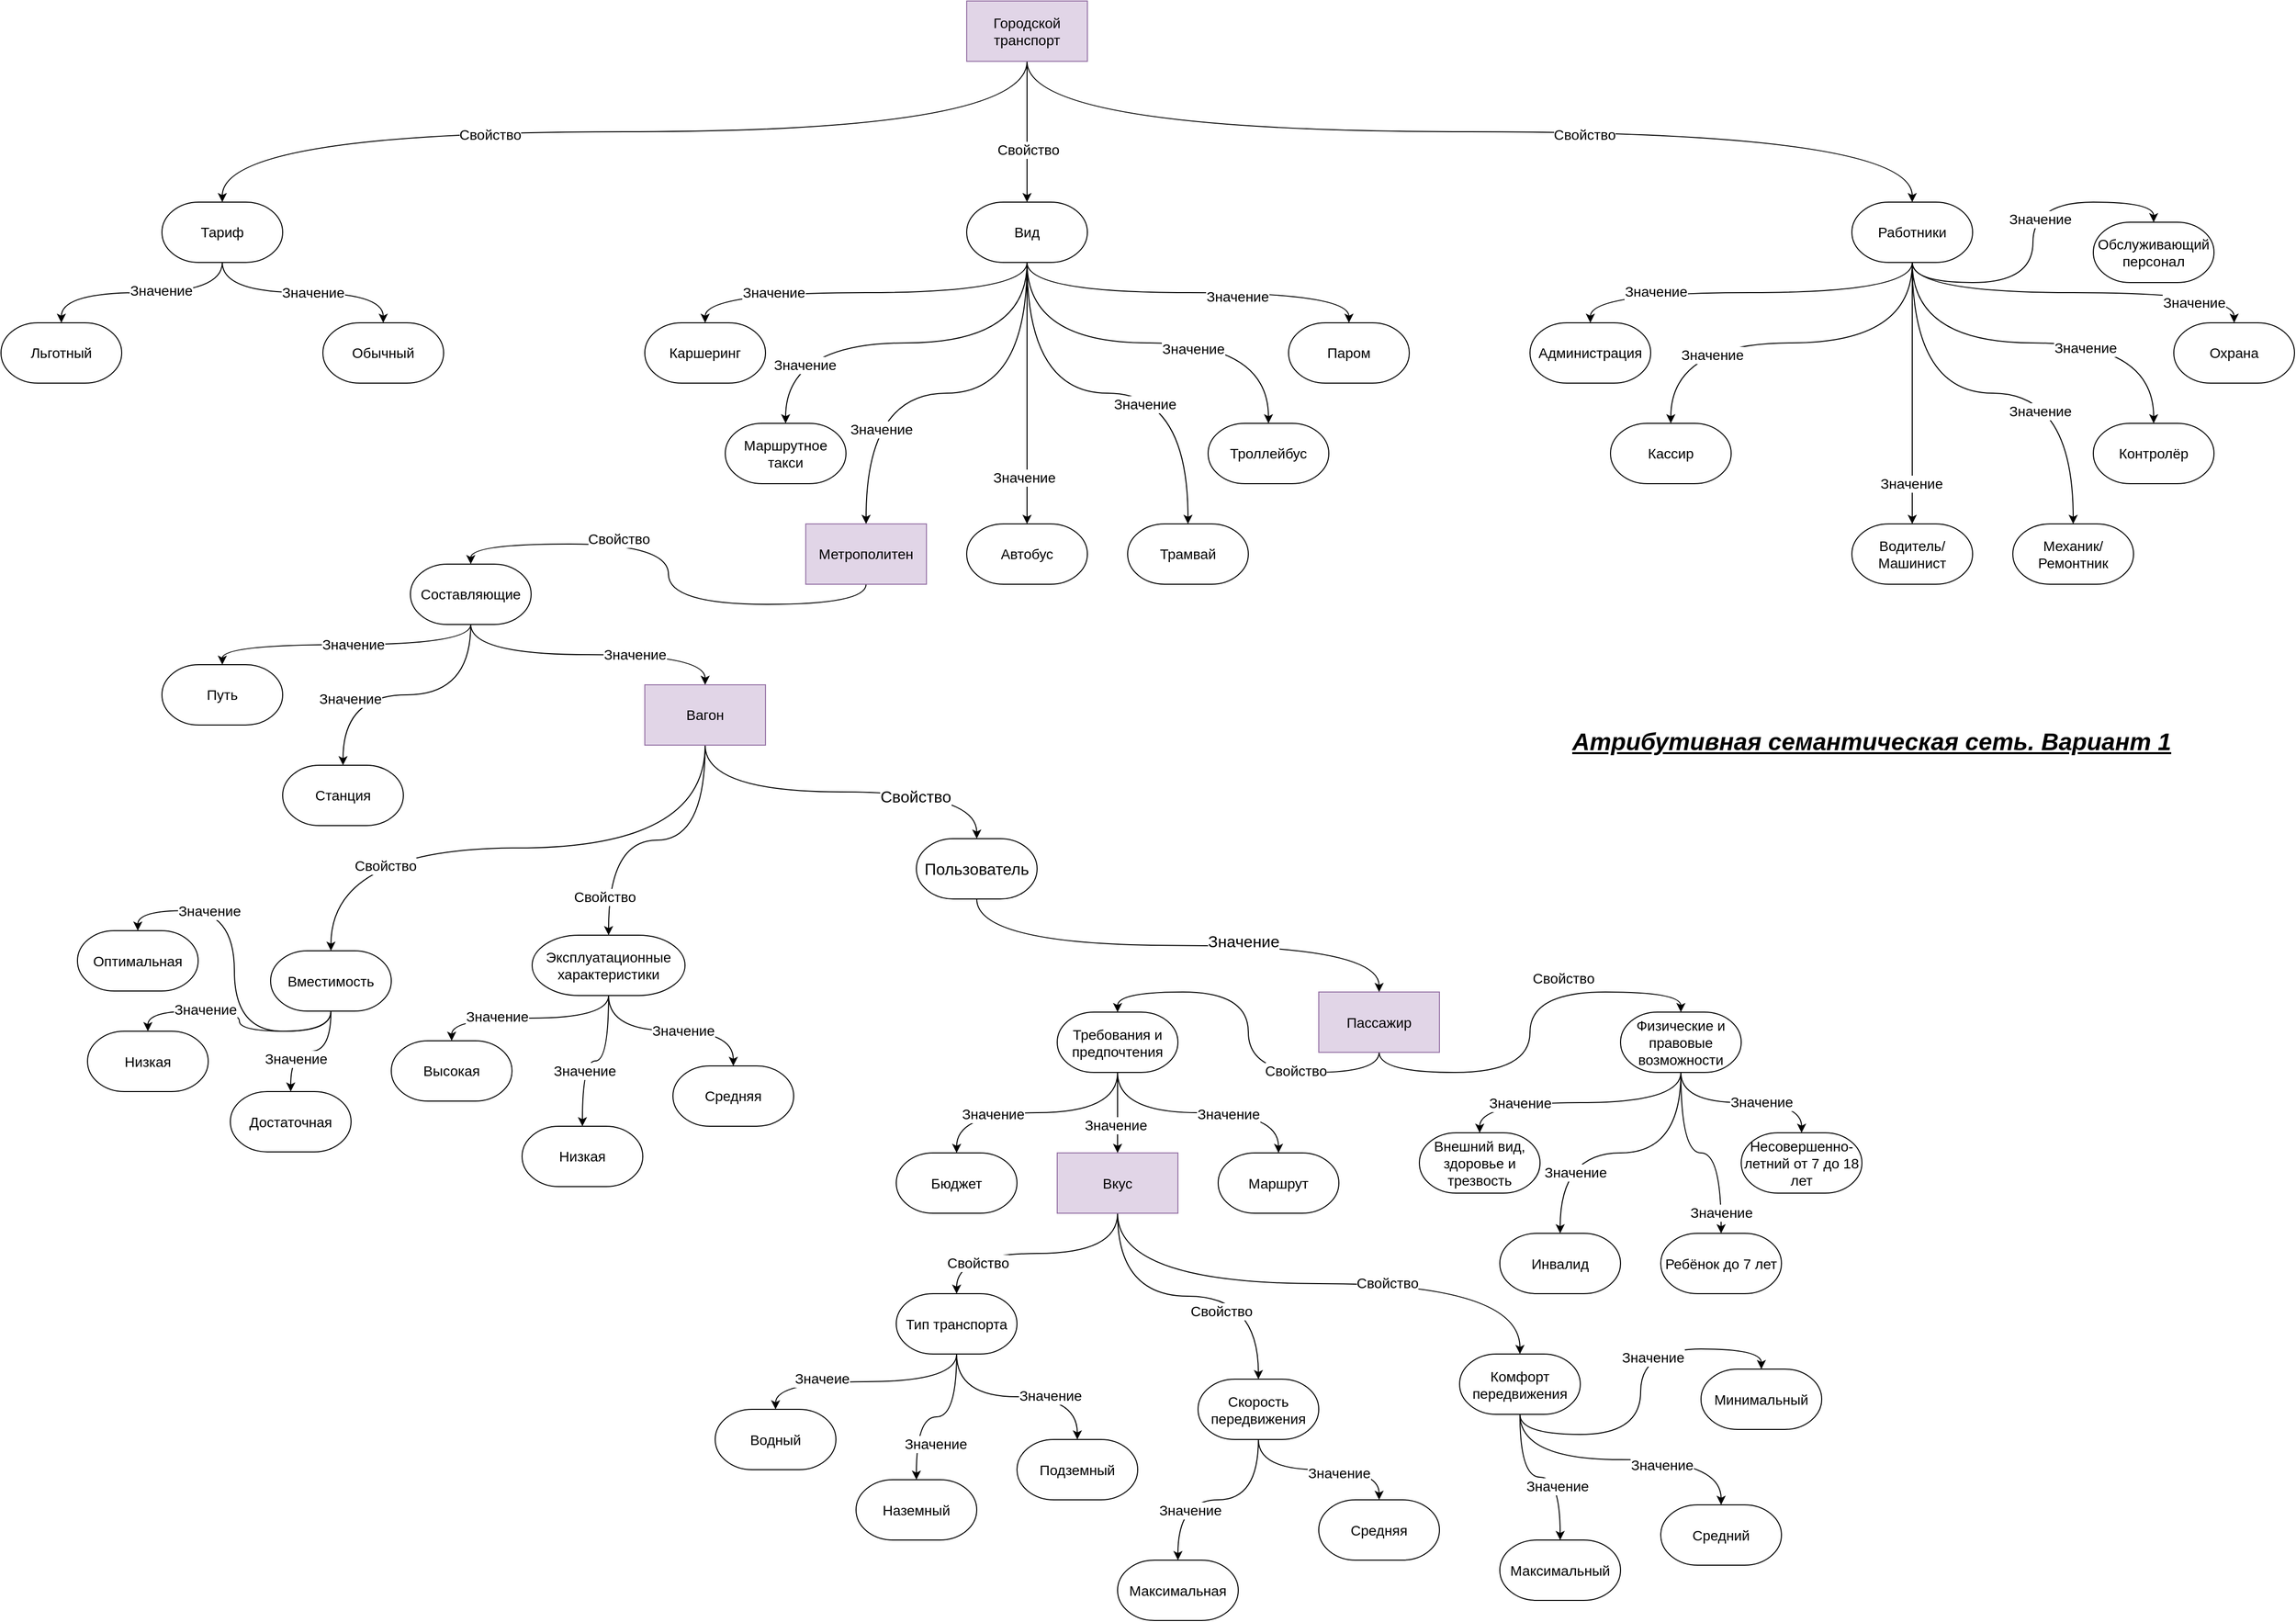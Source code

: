 <mxfile type="github" version="12.0.2" pages="1"><diagram id="6I7BNMvGfByo7jLeAsBY" name="Page-1"><mxGraphModel grid="1" shadow="0" math="0" pageHeight="1654" pageWidth="2336" pageScale="1" page="1" fold="1" arrows="1" connect="1" tooltips="1" guides="1" gridSize="10" dy="932" dx="1564"><root><mxCell id="0"/><mxCell id="1" parent="0"/><mxCell id="O3VE-VY-5JMfy5LWWvel-14" parent="1" edge="1" source="A4VjPhN4YZc6CyYK420j-1" target="O3VE-VY-5JMfy5LWWvel-6" style="edgeStyle=orthogonalEdgeStyle;curved=1;rounded=0;orthogonalLoop=1;jettySize=auto;html=1;exitX=0.5;exitY=1;exitDx=0;exitDy=0;entryX=0.5;entryY=0;entryDx=0;entryDy=0;entryPerimeter=0;fontSize=14;"><mxGeometry as="geometry" relative="1"/></mxCell><mxCell id="O3VE-VY-5JMfy5LWWvel-15" value="Свойство" parent="O3VE-VY-5JMfy5LWWvel-14" style="text;html=1;resizable=0;points=[];align=center;verticalAlign=middle;labelBackgroundColor=#ffffff;fontSize=14;" connectable="0" vertex="1"><mxGeometry as="geometry" relative="1" y="3" x="0.286"><mxPoint as="offset"/></mxGeometry></mxCell><mxCell id="O3VE-VY-5JMfy5LWWvel-16" parent="1" edge="1" source="A4VjPhN4YZc6CyYK420j-1" target="O3VE-VY-5JMfy5LWWvel-5" style="edgeStyle=orthogonalEdgeStyle;curved=1;rounded=0;orthogonalLoop=1;jettySize=auto;html=1;exitX=0.5;exitY=1;exitDx=0;exitDy=0;entryX=0.5;entryY=0;entryDx=0;entryDy=0;entryPerimeter=0;fontSize=14;"><mxGeometry as="geometry" relative="1"/></mxCell><mxCell id="O3VE-VY-5JMfy5LWWvel-17" value="Свойство" parent="O3VE-VY-5JMfy5LWWvel-16" style="text;html=1;resizable=0;points=[];align=center;verticalAlign=middle;labelBackgroundColor=#ffffff;fontSize=14;" connectable="0" vertex="1"><mxGeometry as="geometry" relative="1" y="1" x="0.25"><mxPoint as="offset"/></mxGeometry></mxCell><mxCell id="O3VE-VY-5JMfy5LWWvel-18" parent="1" edge="1" source="A4VjPhN4YZc6CyYK420j-1" target="O3VE-VY-5JMfy5LWWvel-4" style="edgeStyle=orthogonalEdgeStyle;curved=1;rounded=0;orthogonalLoop=1;jettySize=auto;html=1;exitX=0.5;exitY=1;exitDx=0;exitDy=0;entryX=0.5;entryY=0;entryDx=0;entryDy=0;entryPerimeter=0;fontSize=14;"><mxGeometry as="geometry" relative="1"/></mxCell><mxCell id="O3VE-VY-5JMfy5LWWvel-19" value="Свойство" parent="O3VE-VY-5JMfy5LWWvel-18" style="text;html=1;resizable=0;points=[];align=center;verticalAlign=middle;labelBackgroundColor=#ffffff;fontSize=14;" connectable="0" vertex="1"><mxGeometry as="geometry" relative="1" y="-3" x="0.224"><mxPoint as="offset"/></mxGeometry></mxCell><mxCell id="A4VjPhN4YZc6CyYK420j-1" value="Городской транспорт" parent="1" style="rounded=0;whiteSpace=wrap;html=1;fillColor=#e1d5e7;strokeColor=#9673a6;fontSize=14;" vertex="1"><mxGeometry as="geometry" y="40" x="960" height="60" width="120"/></mxCell><mxCell id="O3VE-VY-5JMfy5LWWvel-145" parent="1" edge="1" source="A4VjPhN4YZc6CyYK420j-2" target="O3VE-VY-5JMfy5LWWvel-144" style="edgeStyle=orthogonalEdgeStyle;curved=1;rounded=0;orthogonalLoop=1;jettySize=auto;html=1;exitX=0.5;exitY=1;exitDx=0;exitDy=0;entryX=0.5;entryY=0;entryDx=0;entryDy=0;entryPerimeter=0;fontSize=14;"><mxGeometry as="geometry" relative="1"/></mxCell><mxCell id="O3VE-VY-5JMfy5LWWvel-146" value="Свойство" parent="O3VE-VY-5JMfy5LWWvel-145" style="text;html=1;resizable=0;points=[];align=center;verticalAlign=middle;labelBackgroundColor=#ffffff;fontSize=14;" connectable="0" vertex="1"><mxGeometry as="geometry" relative="1" y="-5" x="0.325"><mxPoint as="offset"/></mxGeometry></mxCell><mxCell id="A4VjPhN4YZc6CyYK420j-2" value="Метрополитен" parent="1" style="rounded=0;whiteSpace=wrap;html=1;fillColor=#e1d5e7;strokeColor=#9673a6;fontSize=14;" vertex="1"><mxGeometry as="geometry" y="560" x="800" height="60" width="120"/></mxCell><mxCell id="O3VE-VY-5JMfy5LWWvel-140" parent="1" edge="1" source="A4VjPhN4YZc6CyYK420j-3" target="O3VE-VY-5JMfy5LWWvel-72" style="edgeStyle=orthogonalEdgeStyle;curved=1;rounded=0;orthogonalLoop=1;jettySize=auto;html=1;exitX=0.5;exitY=1;exitDx=0;exitDy=0;entryX=0.5;entryY=0;entryDx=0;entryDy=0;entryPerimeter=0;fontSize=14;"><mxGeometry as="geometry" relative="1"/></mxCell><mxCell id="O3VE-VY-5JMfy5LWWvel-149" value="Свойство" parent="O3VE-VY-5JMfy5LWWvel-140" style="text;html=1;resizable=0;points=[];align=center;verticalAlign=middle;labelBackgroundColor=#ffffff;fontSize=14;" connectable="0" vertex="1"><mxGeometry as="geometry" relative="1" y="17" x="0.464"><mxPoint as="offset" x="1"/></mxGeometry></mxCell><mxCell id="O3VE-VY-5JMfy5LWWvel-141" parent="1" edge="1" source="A4VjPhN4YZc6CyYK420j-3" target="O3VE-VY-5JMfy5LWWvel-71" style="edgeStyle=orthogonalEdgeStyle;curved=1;rounded=0;orthogonalLoop=1;jettySize=auto;html=1;exitX=0.5;exitY=1;exitDx=0;exitDy=0;entryX=0.5;entryY=0;entryDx=0;entryDy=0;entryPerimeter=0;fontSize=14;"><mxGeometry as="geometry" relative="1"/></mxCell><mxCell id="O3VE-VY-5JMfy5LWWvel-150" value="Свойство" parent="O3VE-VY-5JMfy5LWWvel-141" style="text;html=1;resizable=0;points=[];align=center;verticalAlign=middle;labelBackgroundColor=#ffffff;fontSize=14;" connectable="0" vertex="1"><mxGeometry as="geometry" relative="1" y="-3" x="0.326"><mxPoint as="offset" y="59" x="-6"/></mxGeometry></mxCell><mxCell id="m_RwvUVUJZkVztMsxAxK-3" parent="1" edge="1" source="A4VjPhN4YZc6CyYK420j-3" target="m_RwvUVUJZkVztMsxAxK-1" style="edgeStyle=orthogonalEdgeStyle;curved=1;rounded=0;orthogonalLoop=1;jettySize=auto;html=1;exitX=0.5;exitY=1;exitDx=0;exitDy=0;entryX=0.5;entryY=0;entryDx=0;entryDy=0;entryPerimeter=0;"><mxGeometry as="geometry" relative="1"/></mxCell><mxCell id="m_RwvUVUJZkVztMsxAxK-4" value="Свойство" parent="m_RwvUVUJZkVztMsxAxK-3" style="text;html=1;resizable=0;points=[];align=center;verticalAlign=middle;labelBackgroundColor=#ffffff;fontSize=16;" connectable="0" vertex="1"><mxGeometry as="geometry" relative="1" y="-4" x="0.407"><mxPoint as="offset"/></mxGeometry></mxCell><mxCell id="A4VjPhN4YZc6CyYK420j-3" value="Вагон" parent="1" style="rounded=0;whiteSpace=wrap;html=1;fillColor=#e1d5e7;strokeColor=#9673a6;fontSize=14;" vertex="1"><mxGeometry as="geometry" y="720" x="640" height="60" width="120"/></mxCell><mxCell id="O3VE-VY-5JMfy5LWWvel-75" parent="1" edge="1" source="A4VjPhN4YZc6CyYK420j-4" target="O3VE-VY-5JMfy5LWWvel-73" style="edgeStyle=orthogonalEdgeStyle;curved=1;rounded=0;orthogonalLoop=1;jettySize=auto;html=1;exitX=0.5;exitY=1;exitDx=0;exitDy=0;entryX=0.5;entryY=0;entryDx=0;entryDy=0;entryPerimeter=0;fontSize=14;"><mxGeometry as="geometry" relative="1"/></mxCell><mxCell id="O3VE-VY-5JMfy5LWWvel-79" value="Свойство" parent="O3VE-VY-5JMfy5LWWvel-75" style="text;html=1;resizable=0;points=[];align=center;verticalAlign=middle;labelBackgroundColor=#ffffff;fontSize=14;" connectable="0" vertex="1"><mxGeometry as="geometry" relative="1" y="7" x="0.3"><mxPoint as="offset" y="-7" x="10"/></mxGeometry></mxCell><mxCell id="O3VE-VY-5JMfy5LWWvel-77" parent="1" edge="1" source="A4VjPhN4YZc6CyYK420j-4" target="O3VE-VY-5JMfy5LWWvel-69" style="edgeStyle=orthogonalEdgeStyle;curved=1;rounded=0;orthogonalLoop=1;jettySize=auto;html=1;exitX=0.5;exitY=1;exitDx=0;exitDy=0;entryX=0.5;entryY=0;entryDx=0;entryDy=0;entryPerimeter=0;fontSize=14;"><mxGeometry as="geometry" relative="1"/></mxCell><mxCell id="O3VE-VY-5JMfy5LWWvel-80" value="Свойство" parent="O3VE-VY-5JMfy5LWWvel-77" style="text;html=1;resizable=0;points=[];align=center;verticalAlign=middle;labelBackgroundColor=#ffffff;fontSize=14;" connectable="0" vertex="1"><mxGeometry as="geometry" relative="1" y="-1" x="-0.267"><mxPoint as="offset" y="-1" x="36"/></mxGeometry></mxCell><mxCell id="A4VjPhN4YZc6CyYK420j-4" value="Пассажир" parent="1" style="rounded=0;whiteSpace=wrap;html=1;fillColor=#e1d5e7;strokeColor=#9673a6;fontSize=14;" vertex="1"><mxGeometry as="geometry" y="1025.5" x="1310" height="60" width="120"/></mxCell><mxCell id="O3VE-VY-5JMfy5LWWvel-113" parent="1" edge="1" source="A4VjPhN4YZc6CyYK420j-5" target="O3VE-VY-5JMfy5LWWvel-105" style="edgeStyle=orthogonalEdgeStyle;curved=1;rounded=0;orthogonalLoop=1;jettySize=auto;html=1;exitX=0.5;exitY=1;exitDx=0;exitDy=0;entryX=0.5;entryY=0;entryDx=0;entryDy=0;entryPerimeter=0;fontSize=14;"><mxGeometry as="geometry" relative="1"/></mxCell><mxCell id="O3VE-VY-5JMfy5LWWvel-131" value="Свойство" parent="O3VE-VY-5JMfy5LWWvel-113" style="text;html=1;resizable=0;points=[];align=center;verticalAlign=middle;labelBackgroundColor=#ffffff;fontSize=14;" connectable="0" vertex="1"><mxGeometry as="geometry" relative="1" y="-15" x="0.224"><mxPoint as="offset" x="-1"/></mxGeometry></mxCell><mxCell id="O3VE-VY-5JMfy5LWWvel-114" parent="1" edge="1" source="A4VjPhN4YZc6CyYK420j-5" target="O3VE-VY-5JMfy5LWWvel-103" style="edgeStyle=orthogonalEdgeStyle;curved=1;rounded=0;orthogonalLoop=1;jettySize=auto;html=1;exitX=0.5;exitY=1;exitDx=0;exitDy=0;entryX=0.5;entryY=0;entryDx=0;entryDy=0;entryPerimeter=0;fontSize=14;"><mxGeometry as="geometry" relative="1"/></mxCell><mxCell id="O3VE-VY-5JMfy5LWWvel-133" value="Свойство" parent="O3VE-VY-5JMfy5LWWvel-114" style="text;html=1;resizable=0;points=[];align=center;verticalAlign=middle;labelBackgroundColor=#ffffff;fontSize=14;" connectable="0" vertex="1"><mxGeometry as="geometry" relative="1" y="9" x="0.489"><mxPoint as="offset" x="-1"/></mxGeometry></mxCell><mxCell id="O3VE-VY-5JMfy5LWWvel-115" parent="1" edge="1" source="A4VjPhN4YZc6CyYK420j-5" target="O3VE-VY-5JMfy5LWWvel-106" style="edgeStyle=orthogonalEdgeStyle;curved=1;rounded=0;orthogonalLoop=1;jettySize=auto;html=1;exitX=0.5;exitY=1;exitDx=0;exitDy=0;entryX=0.5;entryY=0;entryDx=0;entryDy=0;entryPerimeter=0;fontSize=14;"><mxGeometry as="geometry" relative="1"/></mxCell><mxCell id="O3VE-VY-5JMfy5LWWvel-132" value="Свойство" parent="O3VE-VY-5JMfy5LWWvel-115" style="text;html=1;resizable=0;points=[];align=center;verticalAlign=middle;labelBackgroundColor=#ffffff;fontSize=14;" connectable="0" vertex="1"><mxGeometry as="geometry" relative="1" y="1" x="0.248"><mxPoint as="offset" x="1"/></mxGeometry></mxCell><mxCell id="A4VjPhN4YZc6CyYK420j-5" value="Вкус" parent="1" style="rounded=0;whiteSpace=wrap;html=1;fillColor=#e1d5e7;strokeColor=#9673a6;fontSize=14;" vertex="1"><mxGeometry as="geometry" y="1185.5" x="1050" height="60" width="120"/></mxCell><mxCell id="vDnZIX4tLPd5BVfsCqzA-1" value="Атрибутивная семантическая сеть. Вариант 1" parent="1" style="text;html=1;resizable=0;points=[];autosize=1;align=left;verticalAlign=top;spacingTop=-4;fontSize=24;fontStyle=7" vertex="1"><mxGeometry as="geometry" y="760" x="1560" height="20" width="270"/></mxCell><mxCell id="O3VE-VY-5JMfy5LWWvel-53" parent="1" edge="1" source="O3VE-VY-5JMfy5LWWvel-4" target="O3VE-VY-5JMfy5LWWvel-52" style="edgeStyle=orthogonalEdgeStyle;curved=1;rounded=0;orthogonalLoop=1;jettySize=auto;html=1;exitX=0.5;exitY=1;exitDx=0;exitDy=0;exitPerimeter=0;entryX=0.5;entryY=0;entryDx=0;entryDy=0;entryPerimeter=0;fontSize=14;"><mxGeometry as="geometry" relative="1"/></mxCell><mxCell id="O3VE-VY-5JMfy5LWWvel-61" value="Значение" parent="O3VE-VY-5JMfy5LWWvel-53" style="text;html=1;resizable=0;points=[];align=center;verticalAlign=middle;labelBackgroundColor=#ffffff;fontSize=14;" connectable="0" vertex="1"><mxGeometry as="geometry" relative="1" y="-7" x="0.126"><mxPoint as="offset" y="-1"/></mxGeometry></mxCell><mxCell id="O3VE-VY-5JMfy5LWWvel-54" parent="1" edge="1" source="O3VE-VY-5JMfy5LWWvel-4" target="O3VE-VY-5JMfy5LWWvel-46" style="edgeStyle=orthogonalEdgeStyle;curved=1;rounded=0;orthogonalLoop=1;jettySize=auto;html=1;exitX=0.5;exitY=1;exitDx=0;exitDy=0;exitPerimeter=0;entryX=0.5;entryY=0;entryDx=0;entryDy=0;entryPerimeter=0;fontSize=14;"><mxGeometry as="geometry" relative="1"/></mxCell><mxCell id="O3VE-VY-5JMfy5LWWvel-68" value="Значение" parent="O3VE-VY-5JMfy5LWWvel-54" style="text;html=1;resizable=0;points=[];align=center;verticalAlign=middle;labelBackgroundColor=#ffffff;fontSize=14;" connectable="0" vertex="1"><mxGeometry as="geometry" relative="1" y="-1" x="0.498"><mxPoint as="offset" x="-1"/></mxGeometry></mxCell><mxCell id="O3VE-VY-5JMfy5LWWvel-55" parent="1" edge="1" source="O3VE-VY-5JMfy5LWWvel-4" target="O3VE-VY-5JMfy5LWWvel-48" style="edgeStyle=orthogonalEdgeStyle;curved=1;rounded=0;orthogonalLoop=1;jettySize=auto;html=1;exitX=0.5;exitY=1;exitDx=0;exitDy=0;exitPerimeter=0;entryX=0.5;entryY=0;entryDx=0;entryDy=0;entryPerimeter=0;fontSize=14;"><mxGeometry as="geometry" relative="1"/></mxCell><mxCell id="O3VE-VY-5JMfy5LWWvel-67" value="Значение" parent="O3VE-VY-5JMfy5LWWvel-55" style="text;html=1;resizable=0;points=[];align=center;verticalAlign=middle;labelBackgroundColor=#ffffff;fontSize=14;" connectable="0" vertex="1"><mxGeometry as="geometry" relative="1" y="12" x="0.393"><mxPoint as="offset" x="-1"/></mxGeometry></mxCell><mxCell id="O3VE-VY-5JMfy5LWWvel-57" parent="1" edge="1" source="O3VE-VY-5JMfy5LWWvel-4" target="O3VE-VY-5JMfy5LWWvel-47" style="edgeStyle=orthogonalEdgeStyle;curved=1;rounded=0;orthogonalLoop=1;jettySize=auto;html=1;exitX=0.5;exitY=1;exitDx=0;exitDy=0;exitPerimeter=0;entryX=0.5;entryY=0;entryDx=0;entryDy=0;entryPerimeter=0;fontSize=14;"><mxGeometry as="geometry" relative="1"/></mxCell><mxCell id="O3VE-VY-5JMfy5LWWvel-65" value="Значение" parent="O3VE-VY-5JMfy5LWWvel-57" style="text;html=1;resizable=0;points=[];align=center;verticalAlign=middle;labelBackgroundColor=#ffffff;fontSize=14;" connectable="0" vertex="1"><mxGeometry as="geometry" relative="1" y="-1" x="0.692"><mxPoint as="offset"/></mxGeometry></mxCell><mxCell id="O3VE-VY-5JMfy5LWWvel-58" parent="1" edge="1" source="O3VE-VY-5JMfy5LWWvel-4" target="O3VE-VY-5JMfy5LWWvel-51" style="edgeStyle=orthogonalEdgeStyle;curved=1;rounded=0;orthogonalLoop=1;jettySize=auto;html=1;exitX=0.5;exitY=1;exitDx=0;exitDy=0;exitPerimeter=0;entryX=0.5;entryY=0;entryDx=0;entryDy=0;entryPerimeter=0;fontSize=14;"><mxGeometry as="geometry" relative="1"/></mxCell><mxCell id="O3VE-VY-5JMfy5LWWvel-64" value="Значение" parent="O3VE-VY-5JMfy5LWWvel-58" style="text;html=1;resizable=0;points=[];align=center;verticalAlign=middle;labelBackgroundColor=#ffffff;fontSize=14;" connectable="0" vertex="1"><mxGeometry as="geometry" relative="1" y="-33" x="0.46"><mxPoint as="offset" y="1"/></mxGeometry></mxCell><mxCell id="O3VE-VY-5JMfy5LWWvel-59" parent="1" edge="1" source="O3VE-VY-5JMfy5LWWvel-4" target="O3VE-VY-5JMfy5LWWvel-45" style="edgeStyle=orthogonalEdgeStyle;curved=1;rounded=0;orthogonalLoop=1;jettySize=auto;html=1;exitX=0.5;exitY=1;exitDx=0;exitDy=0;exitPerimeter=0;entryX=0.5;entryY=0;entryDx=0;entryDy=0;entryPerimeter=0;fontSize=14;"><mxGeometry as="geometry" relative="1"/></mxCell><mxCell id="O3VE-VY-5JMfy5LWWvel-63" value="Значение" parent="O3VE-VY-5JMfy5LWWvel-59" style="text;html=1;resizable=0;points=[];align=center;verticalAlign=middle;labelBackgroundColor=#ffffff;fontSize=14;" connectable="0" vertex="1"><mxGeometry as="geometry" relative="1" y="-5" x="0.26"><mxPoint as="offset"/></mxGeometry></mxCell><mxCell id="O3VE-VY-5JMfy5LWWvel-60" parent="1" edge="1" source="O3VE-VY-5JMfy5LWWvel-4" target="O3VE-VY-5JMfy5LWWvel-49" style="edgeStyle=orthogonalEdgeStyle;curved=1;rounded=0;orthogonalLoop=1;jettySize=auto;html=1;exitX=0.5;exitY=1;exitDx=0;exitDy=0;exitPerimeter=0;entryX=0.5;entryY=0;entryDx=0;entryDy=0;entryPerimeter=0;fontSize=14;"><mxGeometry as="geometry" relative="1"/></mxCell><mxCell id="O3VE-VY-5JMfy5LWWvel-62" value="Значение" parent="O3VE-VY-5JMfy5LWWvel-60" style="text;html=1;resizable=0;points=[];align=center;verticalAlign=middle;labelBackgroundColor=#ffffff;fontSize=14;" connectable="0" vertex="1"><mxGeometry as="geometry" relative="1" y="-10" x="0.625"><mxPoint as="offset" x="1"/></mxGeometry></mxCell><mxCell id="O3VE-VY-5JMfy5LWWvel-4" value="Работники" parent="1" style="strokeWidth=1;html=1;shape=mxgraph.flowchart.terminator;whiteSpace=wrap;fontSize=14;" vertex="1"><mxGeometry as="geometry" y="240" x="1840" height="60" width="120"/></mxCell><mxCell id="O3VE-VY-5JMfy5LWWvel-28" parent="1" edge="1" source="O3VE-VY-5JMfy5LWWvel-5" target="O3VE-VY-5JMfy5LWWvel-24" style="edgeStyle=orthogonalEdgeStyle;curved=1;rounded=0;orthogonalLoop=1;jettySize=auto;html=1;exitX=0.5;exitY=1;exitDx=0;exitDy=0;exitPerimeter=0;entryX=0.5;entryY=0;entryDx=0;entryDy=0;entryPerimeter=0;fontSize=14;"><mxGeometry as="geometry" relative="1"/></mxCell><mxCell id="O3VE-VY-5JMfy5LWWvel-40" value="Значение" parent="O3VE-VY-5JMfy5LWWvel-28" style="text;html=1;resizable=0;points=[];align=center;verticalAlign=middle;labelBackgroundColor=#ffffff;fontSize=14;" connectable="0" vertex="1"><mxGeometry as="geometry" relative="1" y="-3" x="0.636"><mxPoint as="offset" y="1"/></mxGeometry></mxCell><mxCell id="O3VE-VY-5JMfy5LWWvel-29" parent="1" edge="1" source="O3VE-VY-5JMfy5LWWvel-5" target="A4VjPhN4YZc6CyYK420j-2" style="edgeStyle=orthogonalEdgeStyle;curved=1;rounded=0;orthogonalLoop=1;jettySize=auto;html=1;exitX=0.5;exitY=1;exitDx=0;exitDy=0;exitPerimeter=0;entryX=0.5;entryY=0;entryDx=0;entryDy=0;fontSize=14;"><mxGeometry as="geometry" relative="1"/></mxCell><mxCell id="O3VE-VY-5JMfy5LWWvel-38" value="Значение" parent="O3VE-VY-5JMfy5LWWvel-29" style="text;html=1;resizable=0;points=[];align=center;verticalAlign=middle;labelBackgroundColor=#ffffff;fontSize=14;" connectable="0" vertex="1"><mxGeometry as="geometry" relative="1" y="15" x="0.552"><mxPoint as="offset"/></mxGeometry></mxCell><mxCell id="O3VE-VY-5JMfy5LWWvel-30" parent="1" edge="1" source="O3VE-VY-5JMfy5LWWvel-5" target="O3VE-VY-5JMfy5LWWvel-22" style="edgeStyle=orthogonalEdgeStyle;curved=1;rounded=0;orthogonalLoop=1;jettySize=auto;html=1;exitX=0.5;exitY=1;exitDx=0;exitDy=0;exitPerimeter=0;entryX=0.5;entryY=0;entryDx=0;entryDy=0;entryPerimeter=0;fontSize=14;"><mxGeometry as="geometry" relative="1"/></mxCell><mxCell id="O3VE-VY-5JMfy5LWWvel-37" value="Значение" parent="O3VE-VY-5JMfy5LWWvel-30" style="text;html=1;resizable=0;points=[];align=center;verticalAlign=middle;labelBackgroundColor=#ffffff;fontSize=14;" connectable="0" vertex="1"><mxGeometry as="geometry" relative="1" y="19" x="0.71"><mxPoint as="offset"/></mxGeometry></mxCell><mxCell id="O3VE-VY-5JMfy5LWWvel-31" parent="1" edge="1" source="O3VE-VY-5JMfy5LWWvel-5" target="O3VE-VY-5JMfy5LWWvel-23" style="edgeStyle=orthogonalEdgeStyle;curved=1;rounded=0;orthogonalLoop=1;jettySize=auto;html=1;exitX=0.5;exitY=1;exitDx=0;exitDy=0;exitPerimeter=0;entryX=0.5;entryY=0;entryDx=0;entryDy=0;entryPerimeter=0;fontSize=14;"><mxGeometry as="geometry" relative="1"/></mxCell><mxCell id="O3VE-VY-5JMfy5LWWvel-35" value="Значение" parent="O3VE-VY-5JMfy5LWWvel-31" style="text;html=1;resizable=0;points=[];align=center;verticalAlign=middle;labelBackgroundColor=#ffffff;fontSize=14;" connectable="0" vertex="1"><mxGeometry as="geometry" relative="1" x="0.484"><mxPoint as="offset"/></mxGeometry></mxCell><mxCell id="O3VE-VY-5JMfy5LWWvel-32" parent="1" edge="1" source="O3VE-VY-5JMfy5LWWvel-5" target="O3VE-VY-5JMfy5LWWvel-20" style="edgeStyle=orthogonalEdgeStyle;curved=1;rounded=0;orthogonalLoop=1;jettySize=auto;html=1;exitX=0.5;exitY=1;exitDx=0;exitDy=0;exitPerimeter=0;entryX=0.5;entryY=0;entryDx=0;entryDy=0;entryPerimeter=0;fontSize=14;"><mxGeometry as="geometry" relative="1"/></mxCell><mxCell id="O3VE-VY-5JMfy5LWWvel-41" value="Значение" parent="O3VE-VY-5JMfy5LWWvel-32" style="text;html=1;resizable=0;points=[];align=center;verticalAlign=middle;labelBackgroundColor=#ffffff;fontSize=14;" connectable="0" vertex="1"><mxGeometry as="geometry" relative="1" y="-11" x="0.178"><mxPoint as="offset" x="-1"/></mxGeometry></mxCell><mxCell id="O3VE-VY-5JMfy5LWWvel-33" parent="1" edge="1" source="O3VE-VY-5JMfy5LWWvel-5" target="O3VE-VY-5JMfy5LWWvel-25" style="edgeStyle=orthogonalEdgeStyle;curved=1;rounded=0;orthogonalLoop=1;jettySize=auto;html=1;exitX=0.5;exitY=1;exitDx=0;exitDy=0;exitPerimeter=0;entryX=0.5;entryY=0;entryDx=0;entryDy=0;entryPerimeter=0;fontSize=14;"><mxGeometry as="geometry" relative="1"/></mxCell><mxCell id="O3VE-VY-5JMfy5LWWvel-42" value="Значение" parent="O3VE-VY-5JMfy5LWWvel-33" style="text;html=1;resizable=0;points=[];align=center;verticalAlign=middle;labelBackgroundColor=#ffffff;fontSize=14;" connectable="0" vertex="1"><mxGeometry as="geometry" relative="1" y="-6" x="0.227"><mxPoint as="offset" x="-1"/></mxGeometry></mxCell><mxCell id="O3VE-VY-5JMfy5LWWvel-34" parent="1" edge="1" source="O3VE-VY-5JMfy5LWWvel-5" target="O3VE-VY-5JMfy5LWWvel-26" style="edgeStyle=orthogonalEdgeStyle;curved=1;rounded=0;orthogonalLoop=1;jettySize=auto;html=1;exitX=0.5;exitY=1;exitDx=0;exitDy=0;exitPerimeter=0;entryX=0.5;entryY=0;entryDx=0;entryDy=0;entryPerimeter=0;fontSize=14;"><mxGeometry as="geometry" relative="1"/></mxCell><mxCell id="O3VE-VY-5JMfy5LWWvel-36" value="Значение" parent="O3VE-VY-5JMfy5LWWvel-34" style="text;html=1;resizable=0;points=[];align=center;verticalAlign=middle;labelBackgroundColor=#ffffff;fontSize=14;" connectable="0" vertex="1"><mxGeometry as="geometry" relative="1" y="-4" x="0.26"><mxPoint as="offset" x="-1"/></mxGeometry></mxCell><mxCell id="O3VE-VY-5JMfy5LWWvel-5" value="Вид" parent="1" style="strokeWidth=1;html=1;shape=mxgraph.flowchart.terminator;whiteSpace=wrap;fontSize=14;" vertex="1"><mxGeometry as="geometry" y="240" x="960" height="60" width="120"/></mxCell><mxCell id="O3VE-VY-5JMfy5LWWvel-10" parent="1" edge="1" source="O3VE-VY-5JMfy5LWWvel-6" target="O3VE-VY-5JMfy5LWWvel-7" style="edgeStyle=orthogonalEdgeStyle;rounded=0;orthogonalLoop=1;jettySize=auto;html=1;exitX=0.5;exitY=1;exitDx=0;exitDy=0;exitPerimeter=0;entryX=0.5;entryY=0;entryDx=0;entryDy=0;curved=1;fontSize=14;"><mxGeometry as="geometry" relative="1"/></mxCell><mxCell id="O3VE-VY-5JMfy5LWWvel-11" value="Значение" parent="O3VE-VY-5JMfy5LWWvel-10" style="text;html=1;resizable=0;points=[];align=center;verticalAlign=middle;labelBackgroundColor=#ffffff;fontSize=14;" connectable="0" vertex="1"><mxGeometry as="geometry" relative="1" y="-2" x="-0.167"><mxPoint as="offset"/></mxGeometry></mxCell><mxCell id="O3VE-VY-5JMfy5LWWvel-12" parent="1" edge="1" source="O3VE-VY-5JMfy5LWWvel-6" target="O3VE-VY-5JMfy5LWWvel-9" style="edgeStyle=orthogonalEdgeStyle;curved=1;rounded=0;orthogonalLoop=1;jettySize=auto;html=1;exitX=0.5;exitY=1;exitDx=0;exitDy=0;exitPerimeter=0;entryX=0.5;entryY=0;entryDx=0;entryDy=0;fontSize=14;"><mxGeometry as="geometry" relative="1"/></mxCell><mxCell id="O3VE-VY-5JMfy5LWWvel-13" value="Значение" parent="O3VE-VY-5JMfy5LWWvel-12" style="text;html=1;resizable=0;points=[];align=center;verticalAlign=middle;labelBackgroundColor=#ffffff;fontSize=14;" connectable="0" vertex="1"><mxGeometry as="geometry" relative="1" y="-7" x="-0.37"><mxPoint as="offset" y="-7" x="50"/></mxGeometry></mxCell><mxCell id="O3VE-VY-5JMfy5LWWvel-6" value="Тариф" parent="1" style="strokeWidth=1;html=1;shape=mxgraph.flowchart.terminator;whiteSpace=wrap;fontSize=14;" vertex="1"><mxGeometry as="geometry" y="240" x="160" height="60" width="120"/></mxCell><mxCell id="O3VE-VY-5JMfy5LWWvel-7" value="Льготный" parent="1" style="strokeWidth=1;html=1;shape=mxgraph.flowchart.terminator;whiteSpace=wrap;fontSize=14;" vertex="1"><mxGeometry as="geometry" y="360" height="60" width="120"/></mxCell><mxCell id="O3VE-VY-5JMfy5LWWvel-9" value="Обычный" parent="1" style="strokeWidth=1;html=1;shape=mxgraph.flowchart.terminator;whiteSpace=wrap;fontSize=14;" vertex="1"><mxGeometry as="geometry" y="360" x="320" height="60" width="120"/></mxCell><mxCell id="O3VE-VY-5JMfy5LWWvel-20" value="Трамвай" parent="1" style="strokeWidth=1;html=1;shape=mxgraph.flowchart.terminator;whiteSpace=wrap;fontSize=14;" vertex="1"><mxGeometry as="geometry" y="560" x="1120" height="60" width="120"/></mxCell><mxCell id="O3VE-VY-5JMfy5LWWvel-22" value="Маршрутное такси" parent="1" style="strokeWidth=1;html=1;shape=mxgraph.flowchart.terminator;whiteSpace=wrap;fontSize=14;" vertex="1"><mxGeometry as="geometry" y="460" x="720" height="60" width="120"/></mxCell><mxCell id="O3VE-VY-5JMfy5LWWvel-23" value="Каршеринг" parent="1" style="strokeWidth=1;html=1;shape=mxgraph.flowchart.terminator;whiteSpace=wrap;fontSize=14;" vertex="1"><mxGeometry as="geometry" y="360" x="640" height="60" width="120"/></mxCell><mxCell id="O3VE-VY-5JMfy5LWWvel-24" value="Автобус" parent="1" style="strokeWidth=1;html=1;shape=mxgraph.flowchart.terminator;whiteSpace=wrap;fontSize=14;" vertex="1"><mxGeometry as="geometry" y="560" x="960" height="60" width="120"/></mxCell><mxCell id="O3VE-VY-5JMfy5LWWvel-25" value="Троллейбус" parent="1" style="strokeWidth=1;html=1;shape=mxgraph.flowchart.terminator;whiteSpace=wrap;fontSize=14;" vertex="1"><mxGeometry as="geometry" y="460" x="1200" height="60" width="120"/></mxCell><mxCell id="O3VE-VY-5JMfy5LWWvel-26" value="Паром" parent="1" style="strokeWidth=1;html=1;shape=mxgraph.flowchart.terminator;whiteSpace=wrap;fontSize=14;" vertex="1"><mxGeometry as="geometry" y="360" x="1280" height="60" width="120"/></mxCell><mxCell id="O3VE-VY-5JMfy5LWWvel-45" value="Контролёр" parent="1" style="strokeWidth=1;html=1;shape=mxgraph.flowchart.terminator;whiteSpace=wrap;fontSize=14;" vertex="1"><mxGeometry as="geometry" y="460" x="2080" height="60" width="120"/></mxCell><mxCell id="O3VE-VY-5JMfy5LWWvel-46" value="Администрация" parent="1" style="strokeWidth=1;html=1;shape=mxgraph.flowchart.terminator;whiteSpace=wrap;fontSize=14;" vertex="1"><mxGeometry as="geometry" y="360" x="1520" height="60" width="120"/></mxCell><mxCell id="O3VE-VY-5JMfy5LWWvel-47" value="Водитель/Машинист" parent="1" style="strokeWidth=1;html=1;shape=mxgraph.flowchart.terminator;whiteSpace=wrap;fontSize=14;" vertex="1"><mxGeometry as="geometry" y="560" x="1840" height="60" width="120"/></mxCell><mxCell id="O3VE-VY-5JMfy5LWWvel-48" value="Кассир" parent="1" style="strokeWidth=1;html=1;shape=mxgraph.flowchart.terminator;whiteSpace=wrap;fontSize=14;" vertex="1"><mxGeometry as="geometry" y="460" x="1600" height="60" width="120"/></mxCell><mxCell id="O3VE-VY-5JMfy5LWWvel-49" value="Охрана" parent="1" style="strokeWidth=1;html=1;shape=mxgraph.flowchart.terminator;whiteSpace=wrap;fontSize=14;" vertex="1"><mxGeometry as="geometry" y="360" x="2160" height="60" width="120"/></mxCell><mxCell id="O3VE-VY-5JMfy5LWWvel-51" value="Механик/Ремонтник" parent="1" style="strokeWidth=1;html=1;shape=mxgraph.flowchart.terminator;whiteSpace=wrap;fontSize=14;" vertex="1"><mxGeometry as="geometry" y="560" x="2000" height="60" width="120"/></mxCell><mxCell id="O3VE-VY-5JMfy5LWWvel-52" value="Обслуживающий персонал" parent="1" style="strokeWidth=1;html=1;shape=mxgraph.flowchart.terminator;whiteSpace=wrap;fontSize=14;" vertex="1"><mxGeometry as="geometry" y="260" x="2080" height="60" width="120"/></mxCell><mxCell id="O3VE-VY-5JMfy5LWWvel-81" parent="1" edge="1" source="O3VE-VY-5JMfy5LWWvel-69" target="O3VE-VY-5JMfy5LWWvel-74" style="edgeStyle=orthogonalEdgeStyle;curved=1;rounded=0;orthogonalLoop=1;jettySize=auto;html=1;exitX=0.5;exitY=1;exitDx=0;exitDy=0;exitPerimeter=0;entryX=0.5;entryY=0;entryDx=0;entryDy=0;entryPerimeter=0;fontSize=14;"><mxGeometry as="geometry" relative="1"/></mxCell><mxCell id="O3VE-VY-5JMfy5LWWvel-86" value="Значение" parent="O3VE-VY-5JMfy5LWWvel-81" style="text;html=1;resizable=0;points=[];align=center;verticalAlign=middle;labelBackgroundColor=#ffffff;fontSize=14;" connectable="0" vertex="1"><mxGeometry as="geometry" relative="1" y="1" x="0.376"><mxPoint as="offset" x="1"/></mxGeometry></mxCell><mxCell id="O3VE-VY-5JMfy5LWWvel-84" parent="1" edge="1" source="O3VE-VY-5JMfy5LWWvel-69" target="A4VjPhN4YZc6CyYK420j-5" style="edgeStyle=orthogonalEdgeStyle;curved=1;rounded=0;orthogonalLoop=1;jettySize=auto;html=1;exitX=0.5;exitY=1;exitDx=0;exitDy=0;exitPerimeter=0;entryX=0.5;entryY=0;entryDx=0;entryDy=0;fontSize=14;"><mxGeometry as="geometry" relative="1"/></mxCell><mxCell id="O3VE-VY-5JMfy5LWWvel-85" value="Значение" parent="O3VE-VY-5JMfy5LWWvel-84" style="text;html=1;resizable=0;points=[];align=center;verticalAlign=middle;labelBackgroundColor=#ffffff;fontSize=14;" connectable="0" vertex="1"><mxGeometry as="geometry" relative="1" y="-1" x="0.303"><mxPoint as="offset" x="-1"/></mxGeometry></mxCell><mxCell id="O3VE-VY-5JMfy5LWWvel-95" parent="1" edge="1" source="O3VE-VY-5JMfy5LWWvel-69" target="O3VE-VY-5JMfy5LWWvel-83" style="edgeStyle=orthogonalEdgeStyle;curved=1;rounded=0;orthogonalLoop=1;jettySize=auto;html=1;exitX=0.5;exitY=1;exitDx=0;exitDy=0;exitPerimeter=0;entryX=0.5;entryY=0;entryDx=0;entryDy=0;entryPerimeter=0;fontSize=14;"><mxGeometry as="geometry" relative="1"/></mxCell><mxCell id="O3VE-VY-5JMfy5LWWvel-96" value="Значение" parent="O3VE-VY-5JMfy5LWWvel-95" style="text;html=1;resizable=0;points=[];align=center;verticalAlign=middle;labelBackgroundColor=#ffffff;fontSize=14;" connectable="0" vertex="1"><mxGeometry as="geometry" relative="1" x="0.252"><mxPoint as="offset" y="1"/></mxGeometry></mxCell><mxCell id="O3VE-VY-5JMfy5LWWvel-69" value="Требования и предпочтения" parent="1" style="strokeWidth=1;html=1;shape=mxgraph.flowchart.terminator;whiteSpace=wrap;fontSize=14;" vertex="1"><mxGeometry as="geometry" y="1045.5" x="1050" height="60" width="120"/></mxCell><mxCell id="O3VE-VY-5JMfy5LWWvel-71" value="Эксплуатационные характеристики" parent="1" style="strokeWidth=1;html=1;shape=mxgraph.flowchart.terminator;whiteSpace=wrap;fontSize=14;" vertex="1"><mxGeometry as="geometry" y="969" x="528" height="60" width="152"/></mxCell><mxCell id="O3VE-VY-5JMfy5LWWvel-154" parent="1" edge="1" source="O3VE-VY-5JMfy5LWWvel-72" target="O3VE-VY-5JMfy5LWWvel-152" style="edgeStyle=orthogonalEdgeStyle;curved=1;rounded=0;orthogonalLoop=1;jettySize=auto;html=1;exitX=0.5;exitY=1;exitDx=0;exitDy=0;exitPerimeter=0;entryX=0.5;entryY=0;entryDx=0;entryDy=0;entryPerimeter=0;fontSize=14;"><mxGeometry as="geometry" relative="1"/></mxCell><mxCell id="O3VE-VY-5JMfy5LWWvel-169" value="Значение" parent="O3VE-VY-5JMfy5LWWvel-154" style="text;html=1;resizable=0;points=[];align=center;verticalAlign=middle;labelBackgroundColor=#ffffff;fontSize=14;" connectable="0" vertex="1"><mxGeometry as="geometry" relative="1" y="-2" x="0.364"><mxPoint as="offset"/></mxGeometry></mxCell><mxCell id="O3VE-VY-5JMfy5LWWvel-155" parent="1" edge="1" source="O3VE-VY-5JMfy5LWWvel-72" target="O3VE-VY-5JMfy5LWWvel-153" style="edgeStyle=orthogonalEdgeStyle;curved=1;rounded=0;orthogonalLoop=1;jettySize=auto;html=1;exitX=0.5;exitY=1;exitDx=0;exitDy=0;exitPerimeter=0;entryX=0.5;entryY=0;entryDx=0;entryDy=0;entryPerimeter=0;fontSize=14;"><mxGeometry as="geometry" relative="1"/></mxCell><mxCell id="O3VE-VY-5JMfy5LWWvel-168" value="Значение" parent="O3VE-VY-5JMfy5LWWvel-155" style="text;html=1;resizable=0;points=[];align=center;verticalAlign=middle;labelBackgroundColor=#ffffff;fontSize=14;" connectable="0" vertex="1"><mxGeometry as="geometry" relative="1" y="1" x="0.725"><mxPoint as="offset" y="-1" x="42"/></mxGeometry></mxCell><mxCell id="O3VE-VY-5JMfy5LWWvel-156" parent="1" edge="1" source="O3VE-VY-5JMfy5LWWvel-72" target="O3VE-VY-5JMfy5LWWvel-151" style="edgeStyle=orthogonalEdgeStyle;curved=1;rounded=0;orthogonalLoop=1;jettySize=auto;html=1;exitX=0.5;exitY=1;exitDx=0;exitDy=0;exitPerimeter=0;entryX=0.5;entryY=0;entryDx=0;entryDy=0;entryPerimeter=0;fontSize=14;"><mxGeometry as="geometry" relative="1"/></mxCell><mxCell id="O3VE-VY-5JMfy5LWWvel-170" value="Значение" parent="O3VE-VY-5JMfy5LWWvel-156" style="text;html=1;resizable=0;points=[];align=center;verticalAlign=middle;labelBackgroundColor=#ffffff;fontSize=14;" connectable="0" vertex="1"><mxGeometry as="geometry" relative="1" y="5" x="0.456"><mxPoint as="offset"/></mxGeometry></mxCell><mxCell id="O3VE-VY-5JMfy5LWWvel-72" value="Вместимость" parent="1" style="strokeWidth=1;html=1;shape=mxgraph.flowchart.terminator;whiteSpace=wrap;fontSize=14;" vertex="1"><mxGeometry as="geometry" y="984.5" x="268" height="60" width="120"/></mxCell><mxCell id="O3VE-VY-5JMfy5LWWvel-91" parent="1" edge="1" source="O3VE-VY-5JMfy5LWWvel-73" target="O3VE-VY-5JMfy5LWWvel-87" style="edgeStyle=orthogonalEdgeStyle;curved=1;rounded=0;orthogonalLoop=1;jettySize=auto;html=1;exitX=0.5;exitY=1;exitDx=0;exitDy=0;exitPerimeter=0;entryX=0.5;entryY=0;entryDx=0;entryDy=0;entryPerimeter=0;fontSize=14;"><mxGeometry as="geometry" relative="1"/></mxCell><mxCell id="O3VE-VY-5JMfy5LWWvel-98" value="Значение" parent="O3VE-VY-5JMfy5LWWvel-91" style="text;html=1;resizable=0;points=[];align=center;verticalAlign=middle;labelBackgroundColor=#ffffff;fontSize=14;" connectable="0" vertex="1"><mxGeometry as="geometry" relative="1" y="15" x="0.562"><mxPoint as="offset" y="1"/></mxGeometry></mxCell><mxCell id="O3VE-VY-5JMfy5LWWvel-92" parent="1" edge="1" source="O3VE-VY-5JMfy5LWWvel-73" target="O3VE-VY-5JMfy5LWWvel-89" style="edgeStyle=orthogonalEdgeStyle;curved=1;rounded=0;orthogonalLoop=1;jettySize=auto;html=1;exitX=0.5;exitY=1;exitDx=0;exitDy=0;exitPerimeter=0;entryX=0.5;entryY=0;entryDx=0;entryDy=0;entryPerimeter=0;fontSize=14;"><mxGeometry as="geometry" relative="1"/></mxCell><mxCell id="O3VE-VY-5JMfy5LWWvel-102" value="Значение" parent="O3VE-VY-5JMfy5LWWvel-92" style="text;html=1;resizable=0;points=[];align=center;verticalAlign=middle;labelBackgroundColor=#ffffff;fontSize=14;" connectable="0" vertex="1"><mxGeometry as="geometry" relative="1" y="1" x="0.207"><mxPoint as="offset" x="1"/></mxGeometry></mxCell><mxCell id="O3VE-VY-5JMfy5LWWvel-93" parent="1" edge="1" source="O3VE-VY-5JMfy5LWWvel-73" target="O3VE-VY-5JMfy5LWWvel-88" style="edgeStyle=orthogonalEdgeStyle;curved=1;rounded=0;orthogonalLoop=1;jettySize=auto;html=1;exitX=0.5;exitY=1;exitDx=0;exitDy=0;exitPerimeter=0;entryX=0.5;entryY=0;entryDx=0;entryDy=0;entryPerimeter=0;fontSize=14;"><mxGeometry as="geometry" relative="1"/></mxCell><mxCell id="O3VE-VY-5JMfy5LWWvel-101" value="Значение" parent="O3VE-VY-5JMfy5LWWvel-93" style="text;html=1;resizable=0;points=[];align=center;verticalAlign=middle;labelBackgroundColor=#ffffff;fontSize=14;" connectable="0" vertex="1"><mxGeometry as="geometry" relative="1" x="0.787"><mxPoint as="offset" y="1"/></mxGeometry></mxCell><mxCell id="O3VE-VY-5JMfy5LWWvel-94" parent="1" edge="1" source="O3VE-VY-5JMfy5LWWvel-73" target="O3VE-VY-5JMfy5LWWvel-90" style="edgeStyle=orthogonalEdgeStyle;curved=1;rounded=0;orthogonalLoop=1;jettySize=auto;html=1;exitX=0.5;exitY=1;exitDx=0;exitDy=0;exitPerimeter=0;entryX=0.5;entryY=0;entryDx=0;entryDy=0;entryPerimeter=0;fontSize=14;"><mxGeometry as="geometry" relative="1"/></mxCell><mxCell id="O3VE-VY-5JMfy5LWWvel-99" value="Значение" parent="O3VE-VY-5JMfy5LWWvel-94" style="text;html=1;resizable=0;points=[];align=center;verticalAlign=middle;labelBackgroundColor=#ffffff;fontSize=14;" connectable="0" vertex="1"><mxGeometry as="geometry" relative="1" y="7" x="0.615"><mxPoint as="offset" y="-7" x="20"/></mxGeometry></mxCell><mxCell id="O3VE-VY-5JMfy5LWWvel-73" value="Физические и правовые возможности" parent="1" style="strokeWidth=1;html=1;shape=mxgraph.flowchart.terminator;whiteSpace=wrap;fontSize=14;" vertex="1"><mxGeometry as="geometry" y="1045.5" x="1610" height="60" width="120"/></mxCell><mxCell id="O3VE-VY-5JMfy5LWWvel-74" value="Бюджет" parent="1" style="strokeWidth=1;html=1;shape=mxgraph.flowchart.terminator;whiteSpace=wrap;fontSize=14;" vertex="1"><mxGeometry as="geometry" y="1185.5" x="890" height="60" width="120"/></mxCell><mxCell id="O3VE-VY-5JMfy5LWWvel-83" value="Маршрут" parent="1" style="strokeWidth=1;html=1;shape=mxgraph.flowchart.terminator;whiteSpace=wrap;fontSize=14;" vertex="1"><mxGeometry as="geometry" y="1185.5" x="1210" height="60" width="120"/></mxCell><mxCell id="O3VE-VY-5JMfy5LWWvel-87" value="Инвалид" parent="1" style="strokeWidth=1;html=1;shape=mxgraph.flowchart.terminator;whiteSpace=wrap;fontSize=14;" vertex="1"><mxGeometry as="geometry" y="1265.5" x="1490" height="60" width="120"/></mxCell><mxCell id="O3VE-VY-5JMfy5LWWvel-88" value="Ребёнок до 7 лет" parent="1" style="strokeWidth=1;html=1;shape=mxgraph.flowchart.terminator;whiteSpace=wrap;fontSize=14;" vertex="1"><mxGeometry as="geometry" y="1265.5" x="1650" height="60" width="120"/></mxCell><mxCell id="O3VE-VY-5JMfy5LWWvel-89" value="Несовершенно-летний от 7 до 18 лет" parent="1" style="strokeWidth=1;html=1;shape=mxgraph.flowchart.terminator;whiteSpace=wrap;fontSize=14;" vertex="1"><mxGeometry as="geometry" y="1165.5" x="1730" height="60" width="120"/></mxCell><mxCell id="O3VE-VY-5JMfy5LWWvel-90" value="Внешний вид, здоровье и трезвость" parent="1" style="strokeWidth=1;html=1;shape=mxgraph.flowchart.terminator;whiteSpace=wrap;fontSize=14;" vertex="1"><mxGeometry as="geometry" y="1165.5" x="1410" height="60" width="120"/></mxCell><mxCell id="O3VE-VY-5JMfy5LWWvel-116" parent="1" edge="1" source="O3VE-VY-5JMfy5LWWvel-103" target="O3VE-VY-5JMfy5LWWvel-112" style="edgeStyle=orthogonalEdgeStyle;curved=1;rounded=0;orthogonalLoop=1;jettySize=auto;html=1;exitX=0.5;exitY=1;exitDx=0;exitDy=0;exitPerimeter=0;entryX=0.5;entryY=0;entryDx=0;entryDy=0;entryPerimeter=0;fontSize=14;"><mxGeometry as="geometry" relative="1"/></mxCell><mxCell id="O3VE-VY-5JMfy5LWWvel-127" value="Значение" parent="O3VE-VY-5JMfy5LWWvel-116" style="text;html=1;resizable=0;points=[];align=center;verticalAlign=middle;labelBackgroundColor=#ffffff;fontSize=14;" connectable="0" vertex="1"><mxGeometry as="geometry" relative="1" x="0.315"><mxPoint as="offset" y="-1"/></mxGeometry></mxCell><mxCell id="O3VE-VY-5JMfy5LWWvel-117" parent="1" edge="1" source="O3VE-VY-5JMfy5LWWvel-103" target="O3VE-VY-5JMfy5LWWvel-111" style="edgeStyle=orthogonalEdgeStyle;curved=1;rounded=0;orthogonalLoop=1;jettySize=auto;html=1;exitX=0.5;exitY=1;exitDx=0;exitDy=0;exitPerimeter=0;entryX=0.5;entryY=0;entryDx=0;entryDy=0;entryPerimeter=0;fontSize=14;"><mxGeometry as="geometry" relative="1"/></mxCell><mxCell id="O3VE-VY-5JMfy5LWWvel-128" value="Значение" parent="O3VE-VY-5JMfy5LWWvel-117" style="text;html=1;resizable=0;points=[];align=center;verticalAlign=middle;labelBackgroundColor=#ffffff;fontSize=14;" connectable="0" vertex="1"><mxGeometry as="geometry" relative="1" y="19" x="0.577"><mxPoint as="offset" y="-1"/></mxGeometry></mxCell><mxCell id="O3VE-VY-5JMfy5LWWvel-120" parent="1" edge="1" source="O3VE-VY-5JMfy5LWWvel-103" target="O3VE-VY-5JMfy5LWWvel-118" style="edgeStyle=orthogonalEdgeStyle;curved=1;rounded=0;orthogonalLoop=1;jettySize=auto;html=1;exitX=0.5;exitY=1;exitDx=0;exitDy=0;exitPerimeter=0;entryX=0.5;entryY=0;entryDx=0;entryDy=0;entryPerimeter=0;fontSize=14;"><mxGeometry as="geometry" relative="1"/></mxCell><mxCell id="O3VE-VY-5JMfy5LWWvel-129" value="Значеие" parent="O3VE-VY-5JMfy5LWWvel-120" style="text;html=1;resizable=0;points=[];align=center;verticalAlign=middle;labelBackgroundColor=#ffffff;fontSize=14;" connectable="0" vertex="1"><mxGeometry as="geometry" relative="1" y="-3" x="0.375"><mxPoint as="offset"/></mxGeometry></mxCell><mxCell id="O3VE-VY-5JMfy5LWWvel-103" value="Тип транспорта" parent="1" style="strokeWidth=1;html=1;shape=mxgraph.flowchart.terminator;whiteSpace=wrap;fontSize=14;" vertex="1"><mxGeometry as="geometry" y="1325.5" x="890" height="60" width="120"/></mxCell><mxCell id="O3VE-VY-5JMfy5LWWvel-121" parent="1" edge="1" source="O3VE-VY-5JMfy5LWWvel-105" target="O3VE-VY-5JMfy5LWWvel-109" style="edgeStyle=orthogonalEdgeStyle;curved=1;rounded=0;orthogonalLoop=1;jettySize=auto;html=1;exitX=0.5;exitY=1;exitDx=0;exitDy=0;exitPerimeter=0;entryX=0.5;entryY=0;entryDx=0;entryDy=0;entryPerimeter=0;fontSize=14;"><mxGeometry as="geometry" relative="1"/></mxCell><mxCell id="O3VE-VY-5JMfy5LWWvel-134" value="Значение" parent="O3VE-VY-5JMfy5LWWvel-121" style="text;html=1;resizable=0;points=[];align=center;verticalAlign=middle;labelBackgroundColor=#ffffff;fontSize=14;" connectable="0" vertex="1"><mxGeometry as="geometry" relative="1" y="12" x="0.513"><mxPoint as="offset" y="-1"/></mxGeometry></mxCell><mxCell id="O3VE-VY-5JMfy5LWWvel-123" parent="1" edge="1" source="O3VE-VY-5JMfy5LWWvel-105" target="O3VE-VY-5JMfy5LWWvel-110" style="edgeStyle=orthogonalEdgeStyle;curved=1;rounded=0;orthogonalLoop=1;jettySize=auto;html=1;exitX=0.5;exitY=1;exitDx=0;exitDy=0;exitPerimeter=0;entryX=0.5;entryY=0;entryDx=0;entryDy=0;entryPerimeter=0;fontSize=14;"><mxGeometry as="geometry" relative="1"/></mxCell><mxCell id="O3VE-VY-5JMfy5LWWvel-130" value="Значение" parent="O3VE-VY-5JMfy5LWWvel-123" style="text;html=1;resizable=0;points=[];align=center;verticalAlign=middle;labelBackgroundColor=#ffffff;fontSize=14;" connectable="0" vertex="1"><mxGeometry as="geometry" relative="1" y="-3" x="0.222"><mxPoint as="offset"/></mxGeometry></mxCell><mxCell id="O3VE-VY-5JMfy5LWWvel-105" value="Скорость передвижения" parent="1" style="strokeWidth=1;html=1;shape=mxgraph.flowchart.terminator;whiteSpace=wrap;fontSize=14;" vertex="1"><mxGeometry as="geometry" y="1410.5" x="1190" height="60" width="120"/></mxCell><mxCell id="O3VE-VY-5JMfy5LWWvel-122" parent="1" edge="1" source="O3VE-VY-5JMfy5LWWvel-106" target="O3VE-VY-5JMfy5LWWvel-107" style="edgeStyle=orthogonalEdgeStyle;curved=1;rounded=0;orthogonalLoop=1;jettySize=auto;html=1;exitX=0.5;exitY=1;exitDx=0;exitDy=0;exitPerimeter=0;entryX=0.5;entryY=0;entryDx=0;entryDy=0;entryPerimeter=0;fontSize=14;"><mxGeometry as="geometry" relative="1"/></mxCell><mxCell id="O3VE-VY-5JMfy5LWWvel-137" value="Значение" parent="O3VE-VY-5JMfy5LWWvel-122" style="text;html=1;resizable=0;points=[];align=center;verticalAlign=middle;labelBackgroundColor=#ffffff;fontSize=14;" connectable="0" vertex="1"><mxGeometry as="geometry" relative="1" y="-5" x="0.283"><mxPoint as="offset"/></mxGeometry></mxCell><mxCell id="O3VE-VY-5JMfy5LWWvel-124" parent="1" edge="1" source="O3VE-VY-5JMfy5LWWvel-106" target="O3VE-VY-5JMfy5LWWvel-108" style="edgeStyle=orthogonalEdgeStyle;curved=1;rounded=0;orthogonalLoop=1;jettySize=auto;html=1;exitX=0.5;exitY=1;exitDx=0;exitDy=0;exitPerimeter=0;entryX=0.5;entryY=0;entryDx=0;entryDy=0;entryPerimeter=0;fontSize=14;"><mxGeometry as="geometry" relative="1"/></mxCell><mxCell id="O3VE-VY-5JMfy5LWWvel-136" value="Значение" parent="O3VE-VY-5JMfy5LWWvel-124" style="text;html=1;resizable=0;points=[];align=center;verticalAlign=middle;labelBackgroundColor=#ffffff;fontSize=14;" connectable="0" vertex="1"><mxGeometry as="geometry" relative="1" y="-8" x="0.297"><mxPoint as="offset"/></mxGeometry></mxCell><mxCell id="O3VE-VY-5JMfy5LWWvel-138" parent="1" edge="1" source="O3VE-VY-5JMfy5LWWvel-106" target="O3VE-VY-5JMfy5LWWvel-125" style="edgeStyle=orthogonalEdgeStyle;curved=1;rounded=0;orthogonalLoop=1;jettySize=auto;html=1;exitX=0.5;exitY=1;exitDx=0;exitDy=0;exitPerimeter=0;entryX=0.5;entryY=0;entryDx=0;entryDy=0;entryPerimeter=0;fontSize=14;"><mxGeometry as="geometry" relative="1"/></mxCell><mxCell id="O3VE-VY-5JMfy5LWWvel-139" value="Значение" parent="O3VE-VY-5JMfy5LWWvel-138" style="text;html=1;resizable=0;points=[];align=center;verticalAlign=middle;labelBackgroundColor=#ffffff;fontSize=14;" connectable="0" vertex="1"><mxGeometry as="geometry" relative="1" y="-3" x="0.333"><mxPoint as="offset" y="1"/></mxGeometry></mxCell><mxCell id="O3VE-VY-5JMfy5LWWvel-106" value="Комфорт передвижения" parent="1" style="strokeWidth=1;html=1;shape=mxgraph.flowchart.terminator;whiteSpace=wrap;fontSize=14;" vertex="1"><mxGeometry as="geometry" y="1385.5" x="1450" height="60" width="120"/></mxCell><mxCell id="O3VE-VY-5JMfy5LWWvel-107" value="Средний" parent="1" style="strokeWidth=1;html=1;shape=mxgraph.flowchart.terminator;whiteSpace=wrap;fontSize=14;" vertex="1"><mxGeometry as="geometry" y="1535.5" x="1650" height="60" width="120"/></mxCell><mxCell id="O3VE-VY-5JMfy5LWWvel-108" value="Минимальный" parent="1" style="strokeWidth=1;html=1;shape=mxgraph.flowchart.terminator;whiteSpace=wrap;fontSize=14;" vertex="1"><mxGeometry as="geometry" y="1400.5" x="1690" height="60" width="120"/></mxCell><mxCell id="O3VE-VY-5JMfy5LWWvel-109" value="Максимальная" parent="1" style="strokeWidth=1;html=1;shape=mxgraph.flowchart.terminator;whiteSpace=wrap;fontSize=14;" vertex="1"><mxGeometry as="geometry" y="1590.5" x="1110" height="60" width="120"/></mxCell><mxCell id="O3VE-VY-5JMfy5LWWvel-110" value="Средняя" parent="1" style="strokeWidth=1;html=1;shape=mxgraph.flowchart.terminator;whiteSpace=wrap;fontSize=14;" vertex="1"><mxGeometry as="geometry" y="1530.5" x="1310" height="60" width="120"/></mxCell><mxCell id="O3VE-VY-5JMfy5LWWvel-111" value="Наземный" parent="1" style="strokeWidth=1;html=1;shape=mxgraph.flowchart.terminator;whiteSpace=wrap;fontSize=14;" vertex="1"><mxGeometry as="geometry" y="1510.5" x="850" height="60" width="120"/></mxCell><mxCell id="O3VE-VY-5JMfy5LWWvel-112" value="Подземный" parent="1" style="strokeWidth=1;html=1;shape=mxgraph.flowchart.terminator;whiteSpace=wrap;fontSize=14;" vertex="1"><mxGeometry as="geometry" y="1470.5" x="1010" height="60" width="120"/></mxCell><mxCell id="O3VE-VY-5JMfy5LWWvel-118" value="Водный" parent="1" style="strokeWidth=1;html=1;shape=mxgraph.flowchart.terminator;whiteSpace=wrap;fontSize=14;" vertex="1"><mxGeometry as="geometry" y="1440.5" x="710" height="60" width="120"/></mxCell><mxCell id="O3VE-VY-5JMfy5LWWvel-125" value="Максимальный" parent="1" style="strokeWidth=1;html=1;shape=mxgraph.flowchart.terminator;whiteSpace=wrap;fontSize=14;" vertex="1"><mxGeometry as="geometry" y="1570.5" x="1490" height="60" width="120"/></mxCell><mxCell id="O3VE-VY-5JMfy5LWWvel-142" value="Путь" parent="1" style="strokeWidth=1;html=1;shape=mxgraph.flowchart.terminator;whiteSpace=wrap;fontSize=14;" vertex="1"><mxGeometry as="geometry" y="700" x="160" height="60" width="120"/></mxCell><mxCell id="O3VE-VY-5JMfy5LWWvel-143" value="Станция" parent="1" style="strokeWidth=1;html=1;shape=mxgraph.flowchart.terminator;whiteSpace=wrap;fontSize=14;" vertex="1"><mxGeometry as="geometry" y="800" x="280" height="60" width="120"/></mxCell><mxCell id="O3VE-VY-5JMfy5LWWvel-147" parent="1" edge="1" source="O3VE-VY-5JMfy5LWWvel-144" target="A4VjPhN4YZc6CyYK420j-3" style="edgeStyle=orthogonalEdgeStyle;curved=1;rounded=0;orthogonalLoop=1;jettySize=auto;html=1;exitX=0.5;exitY=1;exitDx=0;exitDy=0;exitPerimeter=0;entryX=0.5;entryY=0;entryDx=0;entryDy=0;fontSize=14;"><mxGeometry as="geometry" relative="1"/></mxCell><mxCell id="O3VE-VY-5JMfy5LWWvel-148" value="Значение" parent="O3VE-VY-5JMfy5LWWvel-147" style="text;html=1;resizable=0;points=[];align=center;verticalAlign=middle;labelBackgroundColor=#ffffff;fontSize=14;" connectable="0" vertex="1"><mxGeometry as="geometry" relative="1" x="0.315"><mxPoint as="offset"/></mxGeometry></mxCell><mxCell id="O3VE-VY-5JMfy5LWWvel-164" parent="1" edge="1" source="O3VE-VY-5JMfy5LWWvel-144" target="O3VE-VY-5JMfy5LWWvel-142" style="edgeStyle=orthogonalEdgeStyle;curved=1;rounded=0;orthogonalLoop=1;jettySize=auto;html=1;exitX=0.5;exitY=1;exitDx=0;exitDy=0;exitPerimeter=0;entryX=0.5;entryY=0;entryDx=0;entryDy=0;entryPerimeter=0;fontSize=14;"><mxGeometry as="geometry" relative="1"/></mxCell><mxCell id="O3VE-VY-5JMfy5LWWvel-167" value="Значение" parent="O3VE-VY-5JMfy5LWWvel-164" style="text;html=1;resizable=0;points=[];align=center;verticalAlign=middle;labelBackgroundColor=#ffffff;fontSize=14;" connectable="0" vertex="1"><mxGeometry as="geometry" relative="1" y="-3" x="0.73"><mxPoint as="offset" y="3" x="111"/></mxGeometry></mxCell><mxCell id="O3VE-VY-5JMfy5LWWvel-165" parent="1" edge="1" source="O3VE-VY-5JMfy5LWWvel-144" target="O3VE-VY-5JMfy5LWWvel-143" style="edgeStyle=orthogonalEdgeStyle;curved=1;rounded=0;orthogonalLoop=1;jettySize=auto;html=1;exitX=0.5;exitY=1;exitDx=0;exitDy=0;exitPerimeter=0;entryX=0.5;entryY=0;entryDx=0;entryDy=0;entryPerimeter=0;fontSize=14;"><mxGeometry as="geometry" relative="1"/></mxCell><mxCell id="O3VE-VY-5JMfy5LWWvel-166" value="Значение" parent="O3VE-VY-5JMfy5LWWvel-165" style="text;html=1;resizable=0;points=[];align=center;verticalAlign=middle;labelBackgroundColor=#ffffff;fontSize=14;" connectable="0" vertex="1"><mxGeometry as="geometry" relative="1" y="4" x="0.424"><mxPoint as="offset"/></mxGeometry></mxCell><mxCell id="O3VE-VY-5JMfy5LWWvel-144" value="Составляющие" parent="1" style="strokeWidth=1;html=1;shape=mxgraph.flowchart.terminator;whiteSpace=wrap;fontSize=14;" vertex="1"><mxGeometry as="geometry" y="600" x="407" height="60" width="120"/></mxCell><mxCell id="O3VE-VY-5JMfy5LWWvel-151" value="Достаточная" parent="1" style="strokeWidth=1;html=1;shape=mxgraph.flowchart.terminator;whiteSpace=wrap;fontSize=14;" vertex="1"><mxGeometry as="geometry" y="1124.5" x="228" height="60" width="120"/></mxCell><mxCell id="O3VE-VY-5JMfy5LWWvel-152" value="Низкая" parent="1" style="strokeWidth=1;html=1;shape=mxgraph.flowchart.terminator;whiteSpace=wrap;fontSize=14;" vertex="1"><mxGeometry as="geometry" y="1064.5" x="86" height="60" width="120"/></mxCell><mxCell id="O3VE-VY-5JMfy5LWWvel-153" value="Оптимальная" parent="1" style="strokeWidth=1;html=1;shape=mxgraph.flowchart.terminator;whiteSpace=wrap;fontSize=14;" vertex="1"><mxGeometry as="geometry" y="964.5" x="76" height="60" width="120"/></mxCell><mxCell id="O3VE-VY-5JMfy5LWWvel-157" parent="1" edge="1" source="O3VE-VY-5JMfy5LWWvel-71" target="O3VE-VY-5JMfy5LWWvel-162" style="edgeStyle=orthogonalEdgeStyle;curved=1;rounded=0;orthogonalLoop=1;jettySize=auto;html=1;exitX=0.5;exitY=1;exitDx=0;exitDy=0;exitPerimeter=0;entryX=0.5;entryY=0;entryDx=0;entryDy=0;entryPerimeter=0;fontSize=14;"><mxGeometry as="geometry" relative="1"/></mxCell><mxCell id="O3VE-VY-5JMfy5LWWvel-173" value="Значение" parent="O3VE-VY-5JMfy5LWWvel-157" style="text;html=1;resizable=0;points=[];align=center;verticalAlign=middle;labelBackgroundColor=#ffffff;fontSize=14;" connectable="0" vertex="1"><mxGeometry as="geometry" relative="1" y="2" x="0.286"><mxPoint as="offset"/></mxGeometry></mxCell><mxCell id="O3VE-VY-5JMfy5LWWvel-158" parent="1" edge="1" source="O3VE-VY-5JMfy5LWWvel-71" target="O3VE-VY-5JMfy5LWWvel-163" style="edgeStyle=orthogonalEdgeStyle;curved=1;rounded=0;orthogonalLoop=1;jettySize=auto;html=1;exitX=0.5;exitY=1;exitDx=0;exitDy=0;exitPerimeter=0;entryX=0.5;entryY=0;entryDx=0;entryDy=0;entryPerimeter=0;fontSize=14;"><mxGeometry as="geometry" relative="1"/></mxCell><mxCell id="O3VE-VY-5JMfy5LWWvel-171" value="Значение" parent="O3VE-VY-5JMfy5LWWvel-158" style="text;html=1;resizable=0;points=[];align=center;verticalAlign=middle;labelBackgroundColor=#ffffff;fontSize=14;" connectable="0" vertex="1"><mxGeometry as="geometry" relative="1" y="-2" x="0.326"><mxPoint as="offset"/></mxGeometry></mxCell><mxCell id="O3VE-VY-5JMfy5LWWvel-159" parent="1" edge="1" source="O3VE-VY-5JMfy5LWWvel-71" target="O3VE-VY-5JMfy5LWWvel-161" style="edgeStyle=orthogonalEdgeStyle;curved=1;rounded=0;orthogonalLoop=1;jettySize=auto;html=1;exitX=0.5;exitY=1;exitDx=0;exitDy=0;exitPerimeter=0;entryX=0.5;entryY=0;entryDx=0;entryDy=0;entryPerimeter=0;fontSize=14;"><mxGeometry as="geometry" relative="1"/></mxCell><mxCell id="O3VE-VY-5JMfy5LWWvel-172" value="Значение" parent="O3VE-VY-5JMfy5LWWvel-159" style="text;html=1;resizable=0;points=[];align=center;verticalAlign=middle;labelBackgroundColor=#ffffff;fontSize=14;" connectable="0" vertex="1"><mxGeometry as="geometry" relative="1" x="0.117"><mxPoint as="offset"/></mxGeometry></mxCell><mxCell id="O3VE-VY-5JMfy5LWWvel-161" value="Средняя" parent="1" style="strokeWidth=1;html=1;shape=mxgraph.flowchart.terminator;whiteSpace=wrap;fontSize=14;" vertex="1"><mxGeometry as="geometry" y="1099" x="668" height="60" width="120"/></mxCell><mxCell id="O3VE-VY-5JMfy5LWWvel-162" value="Низкая" parent="1" style="strokeWidth=1;html=1;shape=mxgraph.flowchart.terminator;whiteSpace=wrap;fontSize=14;" vertex="1"><mxGeometry as="geometry" y="1159" x="518" height="60" width="120"/></mxCell><mxCell id="O3VE-VY-5JMfy5LWWvel-163" value="Высокая" parent="1" style="strokeWidth=1;html=1;shape=mxgraph.flowchart.terminator;whiteSpace=wrap;fontSize=14;" vertex="1"><mxGeometry as="geometry" y="1074" x="388" height="60" width="120"/></mxCell><mxCell id="m_RwvUVUJZkVztMsxAxK-2" parent="1" edge="1" source="m_RwvUVUJZkVztMsxAxK-1" target="A4VjPhN4YZc6CyYK420j-4" style="edgeStyle=orthogonalEdgeStyle;rounded=0;orthogonalLoop=1;jettySize=auto;html=1;exitX=0.5;exitY=1;exitDx=0;exitDy=0;exitPerimeter=0;entryX=0.5;entryY=0;entryDx=0;entryDy=0;curved=1;"><mxGeometry as="geometry" relative="1"/></mxCell><mxCell id="m_RwvUVUJZkVztMsxAxK-6" value="Значение" parent="m_RwvUVUJZkVztMsxAxK-2" style="text;html=1;resizable=0;points=[];align=center;verticalAlign=middle;labelBackgroundColor=#ffffff;fontSize=16;" connectable="0" vertex="1"><mxGeometry as="geometry" relative="1" y="5" x="0.266"><mxPoint as="offset" x="-1"/></mxGeometry></mxCell><mxCell id="m_RwvUVUJZkVztMsxAxK-1" value="Пользователь" parent="1" style="strokeWidth=1;html=1;shape=mxgraph.flowchart.terminator;whiteSpace=wrap;fontSize=16;" vertex="1"><mxGeometry as="geometry" y="873" x="910" height="60" width="120"/></mxCell></root></mxGraphModel></diagram></mxfile>